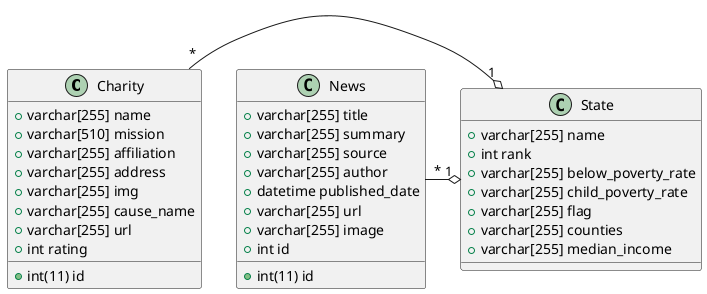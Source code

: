 @startuml

Charity "*" -o "1" State
News   "*" -o "1" State

class State {
    + varchar[255] name
    + int rank
    + varchar[255] below_poverty_rate
    + varchar[255] child_poverty_rate
    + varchar[255] flag
    + varchar[255] counties
    + varchar[255] median_income
    }

class Charity {
    + varchar[255] name
    + varchar[510] mission
    + varchar[255] affiliation
    + varchar[255] address
    + int(11) id
    + varchar[255] img
    + varchar[255] cause_name
    + varchar[255] url
    + int rating
    }

class News {
    + int(11) id
    + varchar[255] title
    + varchar[255] summary
    + varchar[255] source
    + varchar[255] author
    + datetime published_date
    + varchar[255] url
    + varchar[255] image
    + int id

    }

@enduml

